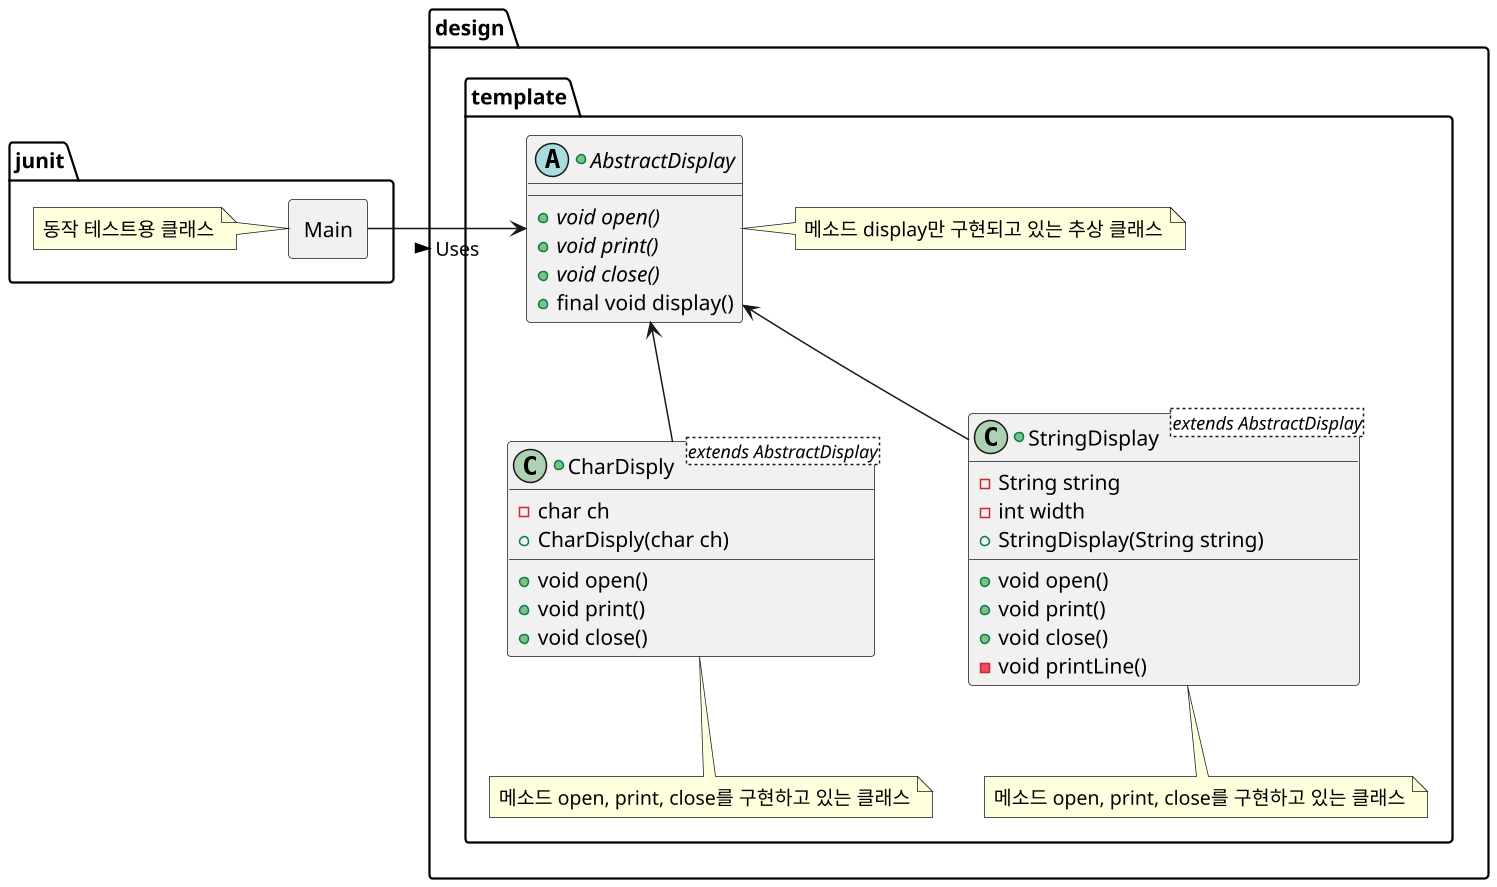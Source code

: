 @startuml Template_Method_Pattern
scale 1.5
allowmixing

package junit {
    rectangle Main
    note left of Main
        동작 테스트용 클래스
    end note
}

package design.template {
    +abstract class AbstractDisplay {
        +{abstract}void open()
        +{abstract}void print()
        +{abstract}void close()
        +final void display()
    }
    note right of AbstractDisplay
        메소드 display만 구현되고 있는 추상 클래스
    end note
    +class CharDisply <extends AbstractDisplay> {
        -char ch
        {field}+CharDisply(char ch)
        +void open()
        +void print()
        +void close()
    }
    note bottom of CharDisply
        메소드 open, print, close를 구현하고 있는 클래스
    end note
    +class StringDisplay <extends AbstractDisplay> {
        -String string
        -int width
        {field}+StringDisplay(String string)
        +void open()
        +void print()
        +void close()
        -void printLine()
    }
    note bottom of StringDisplay
        메소드 open, print, close를 구현하고 있는 클래스
    end note
}
Main -right-> AbstractDisplay : Uses >
CharDisply -up-> AbstractDisplay
StringDisplay  -up-> AbstractDisplay
@enduml